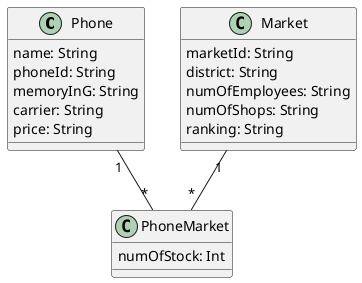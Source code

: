 @startuml "PhoneMarket"


class Phone{
  name: String
  phoneId: String
  memoryInG: String
  carrier: String
  price: String
}

class Market{
  marketId: String
  district: String
  numOfEmployees: String
  numOfShops: String
  ranking: String
}

class PhoneMarket{
  numOfStock: Int
}



Phone "1" -- "*" PhoneMarket

Market "1" -- "*" PhoneMarket


@enduml